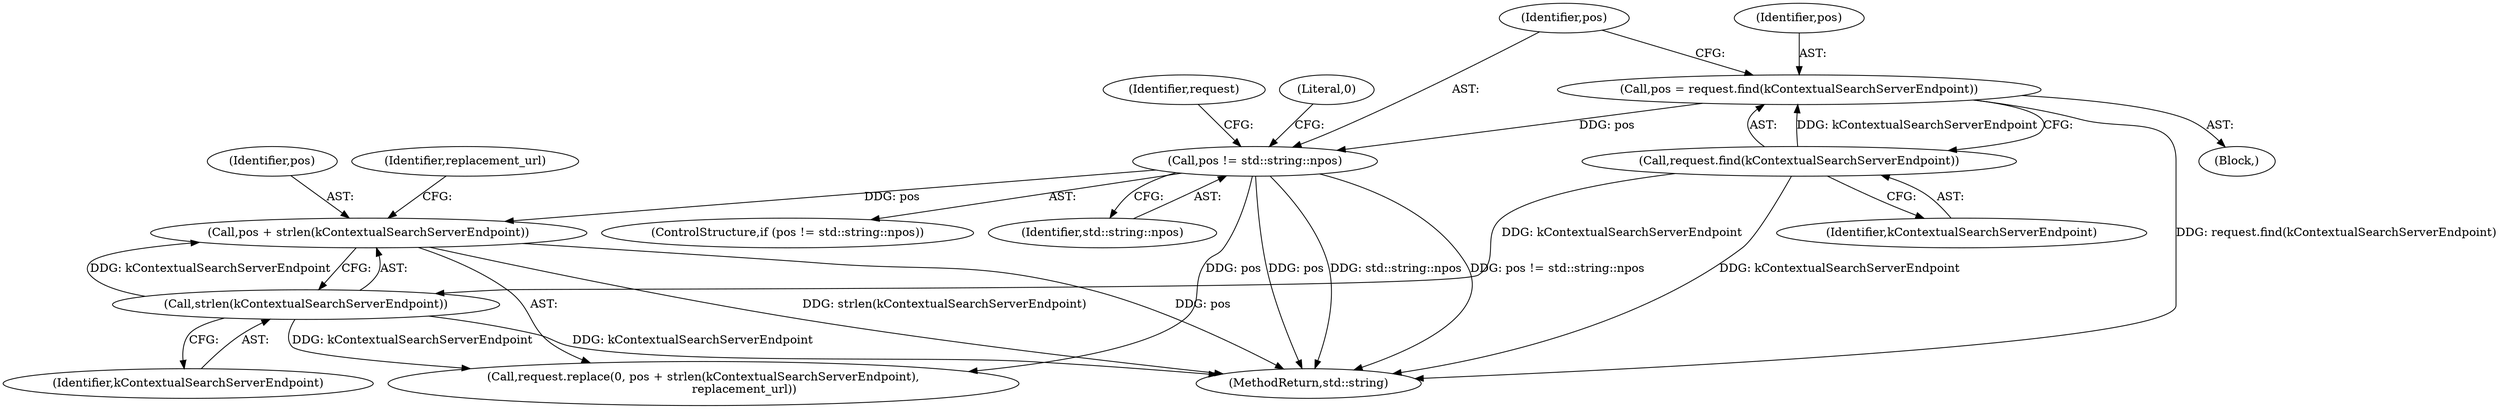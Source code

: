 digraph "0_Chrome_c0947dabeaa10da67798c1bbc668dca4b280cad5@API" {
"1000156" [label="(Call,pos + strlen(kContextualSearchServerEndpoint))"];
"1000150" [label="(Call,pos != std::string::npos)"];
"1000145" [label="(Call,pos = request.find(kContextualSearchServerEndpoint))"];
"1000147" [label="(Call,request.find(kContextualSearchServerEndpoint))"];
"1000158" [label="(Call,strlen(kContextualSearchServerEndpoint))"];
"1000150" [label="(Call,pos != std::string::npos)"];
"1000151" [label="(Identifier,pos)"];
"1000162" [label="(Identifier,request)"];
"1000149" [label="(ControlStructure,if (pos != std::string::npos))"];
"1000157" [label="(Identifier,pos)"];
"1000155" [label="(Literal,0)"];
"1000154" [label="(Call,request.replace(0, pos + strlen(kContextualSearchServerEndpoint),\n                      replacement_url))"];
"1000143" [label="(Block,)"];
"1000147" [label="(Call,request.find(kContextualSearchServerEndpoint))"];
"1000163" [label="(MethodReturn,std::string)"];
"1000145" [label="(Call,pos = request.find(kContextualSearchServerEndpoint))"];
"1000146" [label="(Identifier,pos)"];
"1000148" [label="(Identifier,kContextualSearchServerEndpoint)"];
"1000152" [label="(Identifier,std::string::npos)"];
"1000159" [label="(Identifier,kContextualSearchServerEndpoint)"];
"1000158" [label="(Call,strlen(kContextualSearchServerEndpoint))"];
"1000156" [label="(Call,pos + strlen(kContextualSearchServerEndpoint))"];
"1000160" [label="(Identifier,replacement_url)"];
"1000156" -> "1000154"  [label="AST: "];
"1000156" -> "1000158"  [label="CFG: "];
"1000157" -> "1000156"  [label="AST: "];
"1000158" -> "1000156"  [label="AST: "];
"1000160" -> "1000156"  [label="CFG: "];
"1000156" -> "1000163"  [label="DDG: pos"];
"1000156" -> "1000163"  [label="DDG: strlen(kContextualSearchServerEndpoint)"];
"1000150" -> "1000156"  [label="DDG: pos"];
"1000158" -> "1000156"  [label="DDG: kContextualSearchServerEndpoint"];
"1000150" -> "1000149"  [label="AST: "];
"1000150" -> "1000152"  [label="CFG: "];
"1000151" -> "1000150"  [label="AST: "];
"1000152" -> "1000150"  [label="AST: "];
"1000155" -> "1000150"  [label="CFG: "];
"1000162" -> "1000150"  [label="CFG: "];
"1000150" -> "1000163"  [label="DDG: std::string::npos"];
"1000150" -> "1000163"  [label="DDG: pos != std::string::npos"];
"1000150" -> "1000163"  [label="DDG: pos"];
"1000145" -> "1000150"  [label="DDG: pos"];
"1000150" -> "1000154"  [label="DDG: pos"];
"1000145" -> "1000143"  [label="AST: "];
"1000145" -> "1000147"  [label="CFG: "];
"1000146" -> "1000145"  [label="AST: "];
"1000147" -> "1000145"  [label="AST: "];
"1000151" -> "1000145"  [label="CFG: "];
"1000145" -> "1000163"  [label="DDG: request.find(kContextualSearchServerEndpoint)"];
"1000147" -> "1000145"  [label="DDG: kContextualSearchServerEndpoint"];
"1000147" -> "1000148"  [label="CFG: "];
"1000148" -> "1000147"  [label="AST: "];
"1000147" -> "1000163"  [label="DDG: kContextualSearchServerEndpoint"];
"1000147" -> "1000158"  [label="DDG: kContextualSearchServerEndpoint"];
"1000158" -> "1000159"  [label="CFG: "];
"1000159" -> "1000158"  [label="AST: "];
"1000158" -> "1000163"  [label="DDG: kContextualSearchServerEndpoint"];
"1000158" -> "1000154"  [label="DDG: kContextualSearchServerEndpoint"];
}
